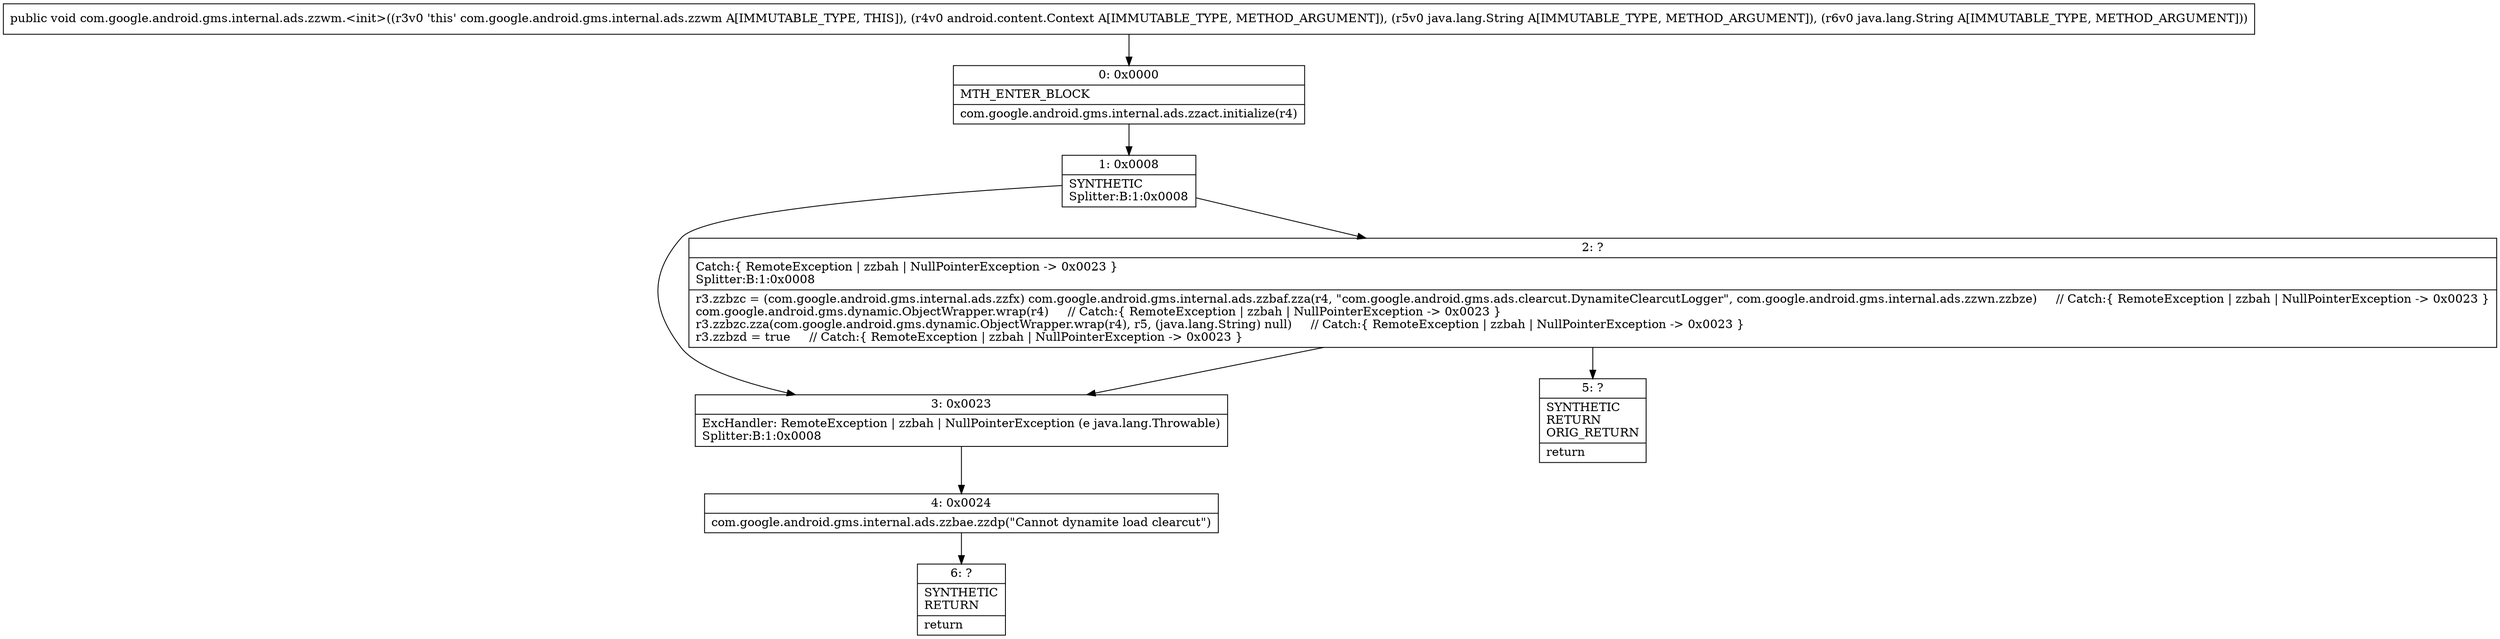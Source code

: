 digraph "CFG forcom.google.android.gms.internal.ads.zzwm.\<init\>(Landroid\/content\/Context;Ljava\/lang\/String;Ljava\/lang\/String;)V" {
Node_0 [shape=record,label="{0\:\ 0x0000|MTH_ENTER_BLOCK\l|com.google.android.gms.internal.ads.zzact.initialize(r4)\l}"];
Node_1 [shape=record,label="{1\:\ 0x0008|SYNTHETIC\lSplitter:B:1:0x0008\l}"];
Node_2 [shape=record,label="{2\:\ ?|Catch:\{ RemoteException \| zzbah \| NullPointerException \-\> 0x0023 \}\lSplitter:B:1:0x0008\l|r3.zzbzc = (com.google.android.gms.internal.ads.zzfx) com.google.android.gms.internal.ads.zzbaf.zza(r4, \"com.google.android.gms.ads.clearcut.DynamiteClearcutLogger\", com.google.android.gms.internal.ads.zzwn.zzbze)     \/\/ Catch:\{ RemoteException \| zzbah \| NullPointerException \-\> 0x0023 \}\lcom.google.android.gms.dynamic.ObjectWrapper.wrap(r4)     \/\/ Catch:\{ RemoteException \| zzbah \| NullPointerException \-\> 0x0023 \}\lr3.zzbzc.zza(com.google.android.gms.dynamic.ObjectWrapper.wrap(r4), r5, (java.lang.String) null)     \/\/ Catch:\{ RemoteException \| zzbah \| NullPointerException \-\> 0x0023 \}\lr3.zzbzd = true     \/\/ Catch:\{ RemoteException \| zzbah \| NullPointerException \-\> 0x0023 \}\l}"];
Node_3 [shape=record,label="{3\:\ 0x0023|ExcHandler: RemoteException \| zzbah \| NullPointerException (e java.lang.Throwable)\lSplitter:B:1:0x0008\l}"];
Node_4 [shape=record,label="{4\:\ 0x0024|com.google.android.gms.internal.ads.zzbae.zzdp(\"Cannot dynamite load clearcut\")\l}"];
Node_5 [shape=record,label="{5\:\ ?|SYNTHETIC\lRETURN\lORIG_RETURN\l|return\l}"];
Node_6 [shape=record,label="{6\:\ ?|SYNTHETIC\lRETURN\l|return\l}"];
MethodNode[shape=record,label="{public void com.google.android.gms.internal.ads.zzwm.\<init\>((r3v0 'this' com.google.android.gms.internal.ads.zzwm A[IMMUTABLE_TYPE, THIS]), (r4v0 android.content.Context A[IMMUTABLE_TYPE, METHOD_ARGUMENT]), (r5v0 java.lang.String A[IMMUTABLE_TYPE, METHOD_ARGUMENT]), (r6v0 java.lang.String A[IMMUTABLE_TYPE, METHOD_ARGUMENT])) }"];
MethodNode -> Node_0;
Node_0 -> Node_1;
Node_1 -> Node_2;
Node_1 -> Node_3;
Node_2 -> Node_3;
Node_2 -> Node_5;
Node_3 -> Node_4;
Node_4 -> Node_6;
}


